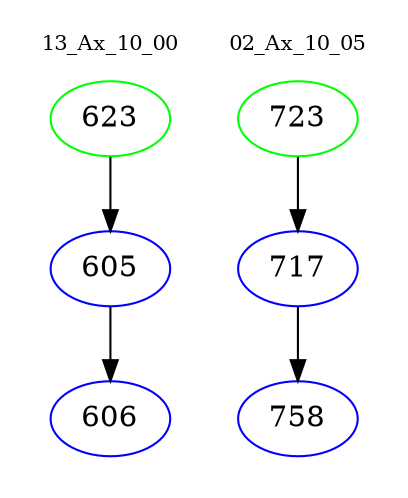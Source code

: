 digraph{
subgraph cluster_0 {
color = white
label = "13_Ax_10_00";
fontsize=10;
T0_623 [label="623", color="green"]
T0_623 -> T0_605 [color="black"]
T0_605 [label="605", color="blue"]
T0_605 -> T0_606 [color="black"]
T0_606 [label="606", color="blue"]
}
subgraph cluster_1 {
color = white
label = "02_Ax_10_05";
fontsize=10;
T1_723 [label="723", color="green"]
T1_723 -> T1_717 [color="black"]
T1_717 [label="717", color="blue"]
T1_717 -> T1_758 [color="black"]
T1_758 [label="758", color="blue"]
}
}
